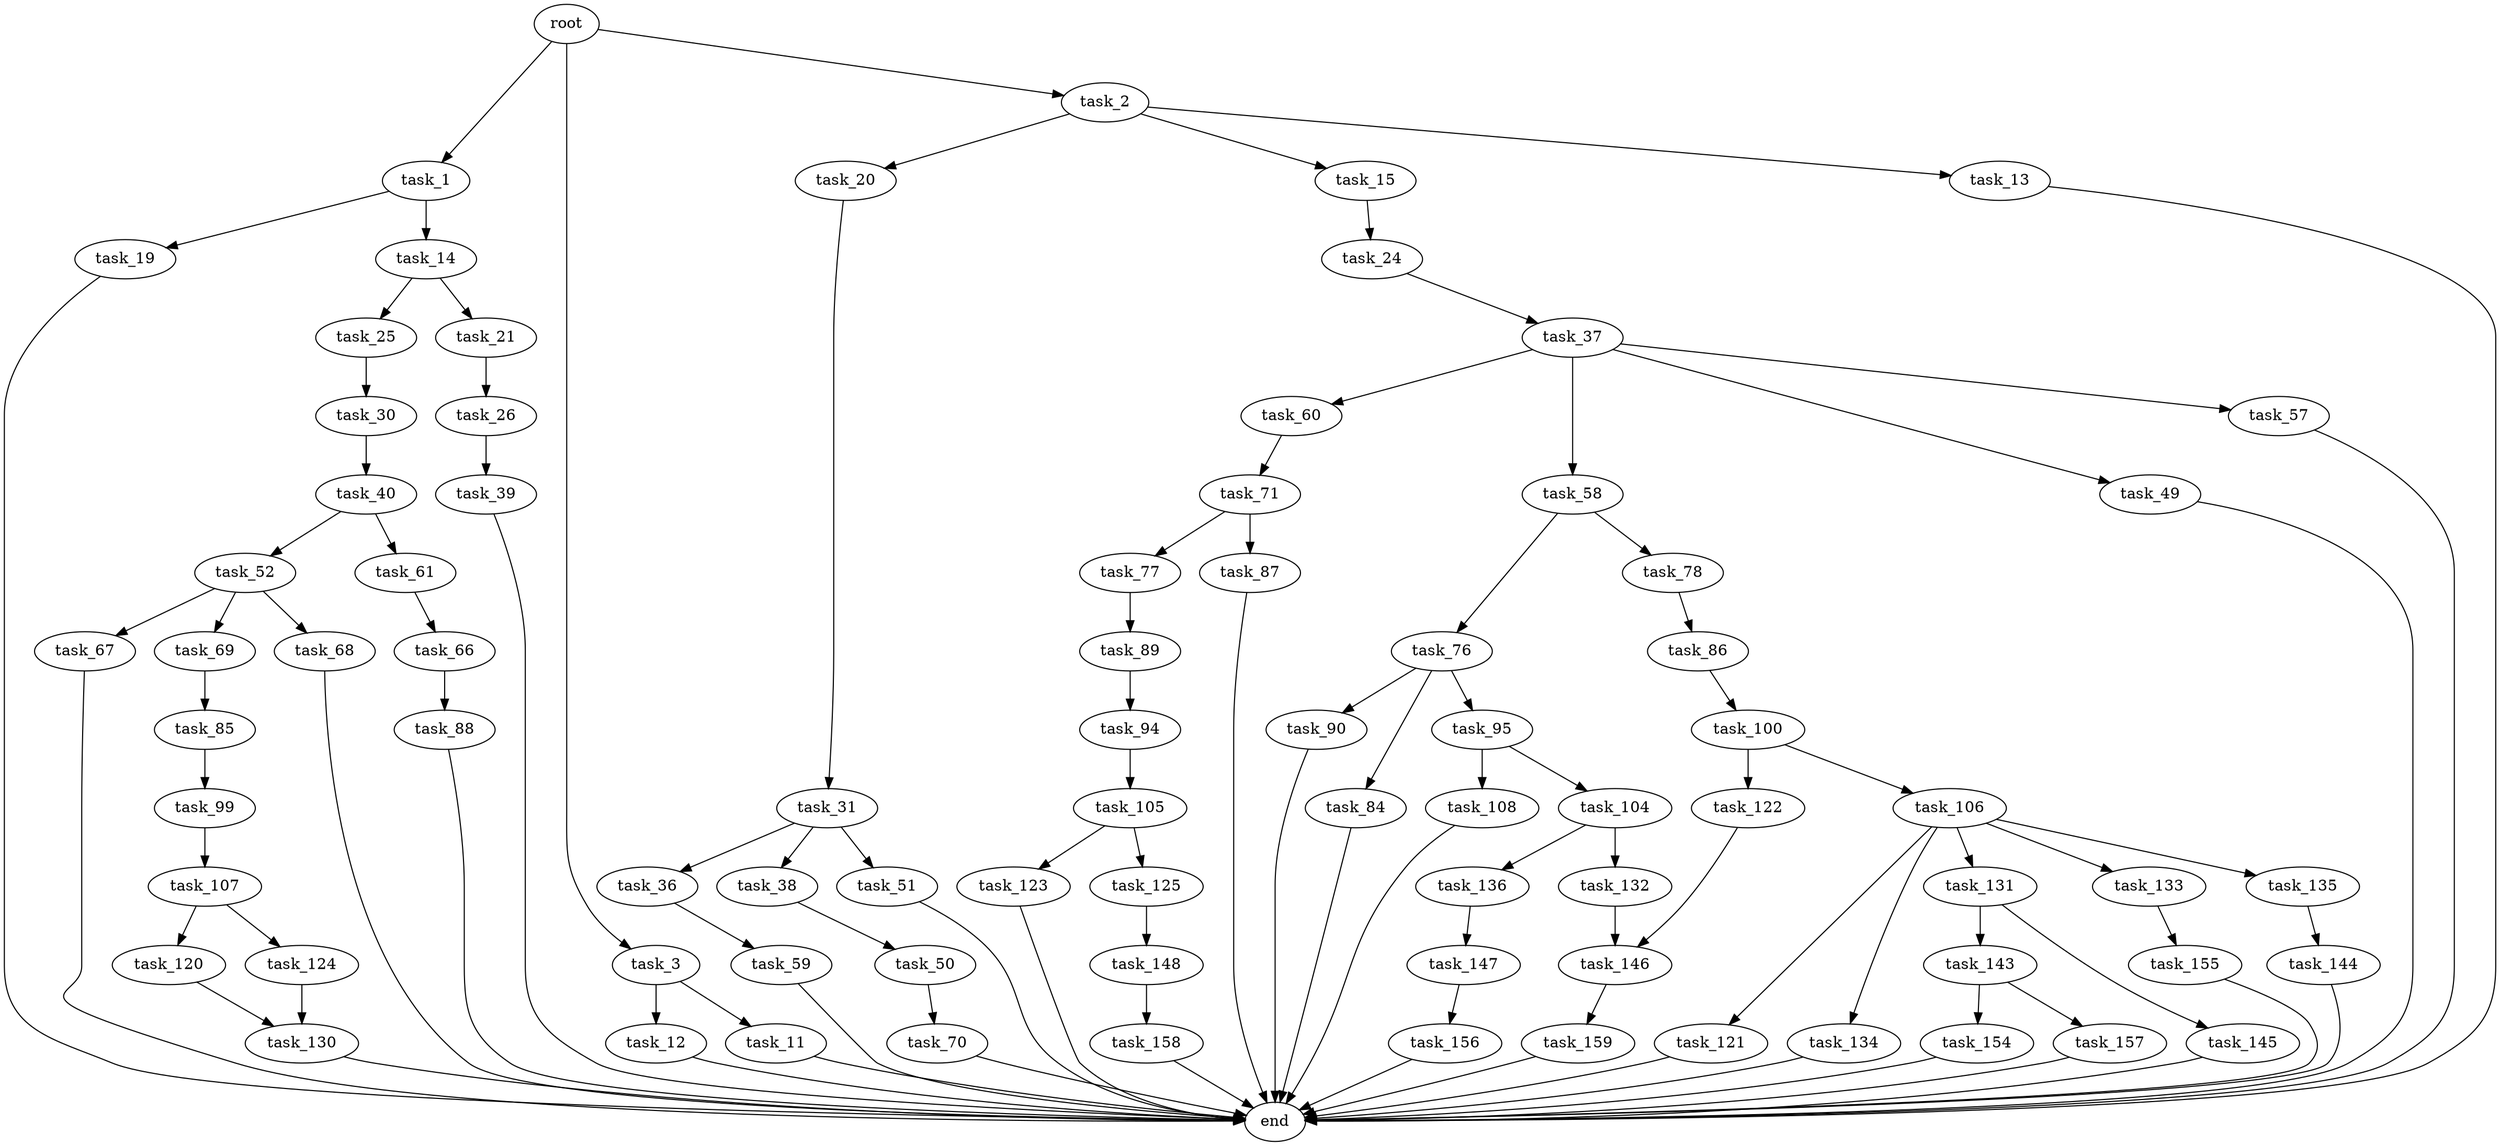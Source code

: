 digraph G {
  root [size="0.000000"];
  task_1 [size="2581013191.000000"];
  task_2 [size="11330018466.000000"];
  task_3 [size="28991029248.000000"];
  task_14 [size="30604665618.000000"];
  task_19 [size="549755813888.000000"];
  task_13 [size="8589934592.000000"];
  task_15 [size="14700953124.000000"];
  task_20 [size="391027846270.000000"];
  task_11 [size="14265100116.000000"];
  task_12 [size="13208941558.000000"];
  end [size="0.000000"];
  task_21 [size="135826479219.000000"];
  task_25 [size="22183414936.000000"];
  task_24 [size="210840157109.000000"];
  task_31 [size="3954969420.000000"];
  task_26 [size="364599118449.000000"];
  task_37 [size="549755813888.000000"];
  task_30 [size="48422816435.000000"];
  task_39 [size="2381551559.000000"];
  task_40 [size="16810195477.000000"];
  task_36 [size="68719476736.000000"];
  task_38 [size="10331591979.000000"];
  task_51 [size="214962519414.000000"];
  task_59 [size="45208521930.000000"];
  task_49 [size="40699678640.000000"];
  task_57 [size="125685081808.000000"];
  task_58 [size="16960147724.000000"];
  task_60 [size="12189968209.000000"];
  task_50 [size="11259117420.000000"];
  task_52 [size="549755813888.000000"];
  task_61 [size="7061827630.000000"];
  task_70 [size="549755813888.000000"];
  task_67 [size="1779068387.000000"];
  task_68 [size="134217728000.000000"];
  task_69 [size="19633343981.000000"];
  task_76 [size="108685983864.000000"];
  task_78 [size="381282818784.000000"];
  task_71 [size="549755813888.000000"];
  task_66 [size="848845166000.000000"];
  task_88 [size="1073741824000.000000"];
  task_85 [size="1073741824000.000000"];
  task_77 [size="178990583266.000000"];
  task_87 [size="37150548648.000000"];
  task_84 [size="139978522788.000000"];
  task_90 [size="28991029248.000000"];
  task_95 [size="549755813888.000000"];
  task_89 [size="402062563125.000000"];
  task_86 [size="1511602315.000000"];
  task_99 [size="351626259357.000000"];
  task_100 [size="368293445632.000000"];
  task_94 [size="16820723994.000000"];
  task_105 [size="11707188160.000000"];
  task_104 [size="12804138674.000000"];
  task_108 [size="9053592430.000000"];
  task_107 [size="8570654891.000000"];
  task_106 [size="368293445632.000000"];
  task_122 [size="6733725388.000000"];
  task_132 [size="134217728000.000000"];
  task_136 [size="5464095242.000000"];
  task_123 [size="15655226990.000000"];
  task_125 [size="348601070810.000000"];
  task_121 [size="500321628184.000000"];
  task_131 [size="1041019819941.000000"];
  task_133 [size="34153742090.000000"];
  task_134 [size="4504838255.000000"];
  task_135 [size="8589934592.000000"];
  task_120 [size="134217728000.000000"];
  task_124 [size="31389328803.000000"];
  task_130 [size="134217728000.000000"];
  task_146 [size="231928233984.000000"];
  task_148 [size="1785338258.000000"];
  task_143 [size="454045655016.000000"];
  task_145 [size="16554578803.000000"];
  task_155 [size="7746175403.000000"];
  task_144 [size="413723870057.000000"];
  task_147 [size="81847945587.000000"];
  task_154 [size="832552223.000000"];
  task_157 [size="12287893622.000000"];
  task_159 [size="31035577350.000000"];
  task_156 [size="396325847156.000000"];
  task_158 [size="43144932113.000000"];

  root -> task_1 [size="1.000000"];
  root -> task_2 [size="1.000000"];
  root -> task_3 [size="1.000000"];
  task_1 -> task_14 [size="134217728.000000"];
  task_1 -> task_19 [size="134217728.000000"];
  task_2 -> task_13 [size="536870912.000000"];
  task_2 -> task_15 [size="536870912.000000"];
  task_2 -> task_20 [size="536870912.000000"];
  task_3 -> task_11 [size="75497472.000000"];
  task_3 -> task_12 [size="75497472.000000"];
  task_14 -> task_21 [size="679477248.000000"];
  task_14 -> task_25 [size="679477248.000000"];
  task_19 -> end [size="1.000000"];
  task_13 -> end [size="1.000000"];
  task_15 -> task_24 [size="536870912.000000"];
  task_20 -> task_31 [size="301989888.000000"];
  task_11 -> end [size="1.000000"];
  task_12 -> end [size="1.000000"];
  task_21 -> task_26 [size="209715200.000000"];
  task_25 -> task_30 [size="536870912.000000"];
  task_24 -> task_37 [size="301989888.000000"];
  task_31 -> task_36 [size="75497472.000000"];
  task_31 -> task_38 [size="75497472.000000"];
  task_31 -> task_51 [size="75497472.000000"];
  task_26 -> task_39 [size="301989888.000000"];
  task_37 -> task_49 [size="536870912.000000"];
  task_37 -> task_57 [size="536870912.000000"];
  task_37 -> task_58 [size="536870912.000000"];
  task_37 -> task_60 [size="536870912.000000"];
  task_30 -> task_40 [size="209715200.000000"];
  task_39 -> end [size="1.000000"];
  task_40 -> task_52 [size="411041792.000000"];
  task_40 -> task_61 [size="411041792.000000"];
  task_36 -> task_59 [size="134217728.000000"];
  task_38 -> task_50 [size="411041792.000000"];
  task_51 -> end [size="1.000000"];
  task_59 -> end [size="1.000000"];
  task_49 -> end [size="1.000000"];
  task_57 -> end [size="1.000000"];
  task_58 -> task_76 [size="411041792.000000"];
  task_58 -> task_78 [size="411041792.000000"];
  task_60 -> task_71 [size="411041792.000000"];
  task_50 -> task_70 [size="679477248.000000"];
  task_52 -> task_67 [size="536870912.000000"];
  task_52 -> task_68 [size="536870912.000000"];
  task_52 -> task_69 [size="536870912.000000"];
  task_61 -> task_66 [size="536870912.000000"];
  task_70 -> end [size="1.000000"];
  task_67 -> end [size="1.000000"];
  task_68 -> end [size="1.000000"];
  task_69 -> task_85 [size="838860800.000000"];
  task_76 -> task_84 [size="134217728.000000"];
  task_76 -> task_90 [size="134217728.000000"];
  task_76 -> task_95 [size="134217728.000000"];
  task_78 -> task_86 [size="301989888.000000"];
  task_71 -> task_77 [size="536870912.000000"];
  task_71 -> task_87 [size="536870912.000000"];
  task_66 -> task_88 [size="536870912.000000"];
  task_88 -> end [size="1.000000"];
  task_85 -> task_99 [size="838860800.000000"];
  task_77 -> task_89 [size="209715200.000000"];
  task_87 -> end [size="1.000000"];
  task_84 -> end [size="1.000000"];
  task_90 -> end [size="1.000000"];
  task_95 -> task_104 [size="536870912.000000"];
  task_95 -> task_108 [size="536870912.000000"];
  task_89 -> task_94 [size="411041792.000000"];
  task_86 -> task_100 [size="33554432.000000"];
  task_99 -> task_107 [size="411041792.000000"];
  task_100 -> task_106 [size="411041792.000000"];
  task_100 -> task_122 [size="411041792.000000"];
  task_94 -> task_105 [size="536870912.000000"];
  task_105 -> task_123 [size="679477248.000000"];
  task_105 -> task_125 [size="679477248.000000"];
  task_104 -> task_132 [size="301989888.000000"];
  task_104 -> task_136 [size="301989888.000000"];
  task_108 -> end [size="1.000000"];
  task_107 -> task_120 [size="134217728.000000"];
  task_107 -> task_124 [size="134217728.000000"];
  task_106 -> task_121 [size="411041792.000000"];
  task_106 -> task_131 [size="411041792.000000"];
  task_106 -> task_133 [size="411041792.000000"];
  task_106 -> task_134 [size="411041792.000000"];
  task_106 -> task_135 [size="411041792.000000"];
  task_122 -> task_146 [size="209715200.000000"];
  task_132 -> task_146 [size="209715200.000000"];
  task_136 -> task_147 [size="134217728.000000"];
  task_123 -> end [size="1.000000"];
  task_125 -> task_148 [size="679477248.000000"];
  task_121 -> end [size="1.000000"];
  task_131 -> task_143 [size="838860800.000000"];
  task_131 -> task_145 [size="838860800.000000"];
  task_133 -> task_155 [size="33554432.000000"];
  task_134 -> end [size="1.000000"];
  task_135 -> task_144 [size="33554432.000000"];
  task_120 -> task_130 [size="209715200.000000"];
  task_124 -> task_130 [size="838860800.000000"];
  task_130 -> end [size="1.000000"];
  task_146 -> task_159 [size="301989888.000000"];
  task_148 -> task_158 [size="33554432.000000"];
  task_143 -> task_154 [size="679477248.000000"];
  task_143 -> task_157 [size="679477248.000000"];
  task_145 -> end [size="1.000000"];
  task_155 -> end [size="1.000000"];
  task_144 -> end [size="1.000000"];
  task_147 -> task_156 [size="209715200.000000"];
  task_154 -> end [size="1.000000"];
  task_157 -> end [size="1.000000"];
  task_159 -> end [size="1.000000"];
  task_156 -> end [size="1.000000"];
  task_158 -> end [size="1.000000"];
}
